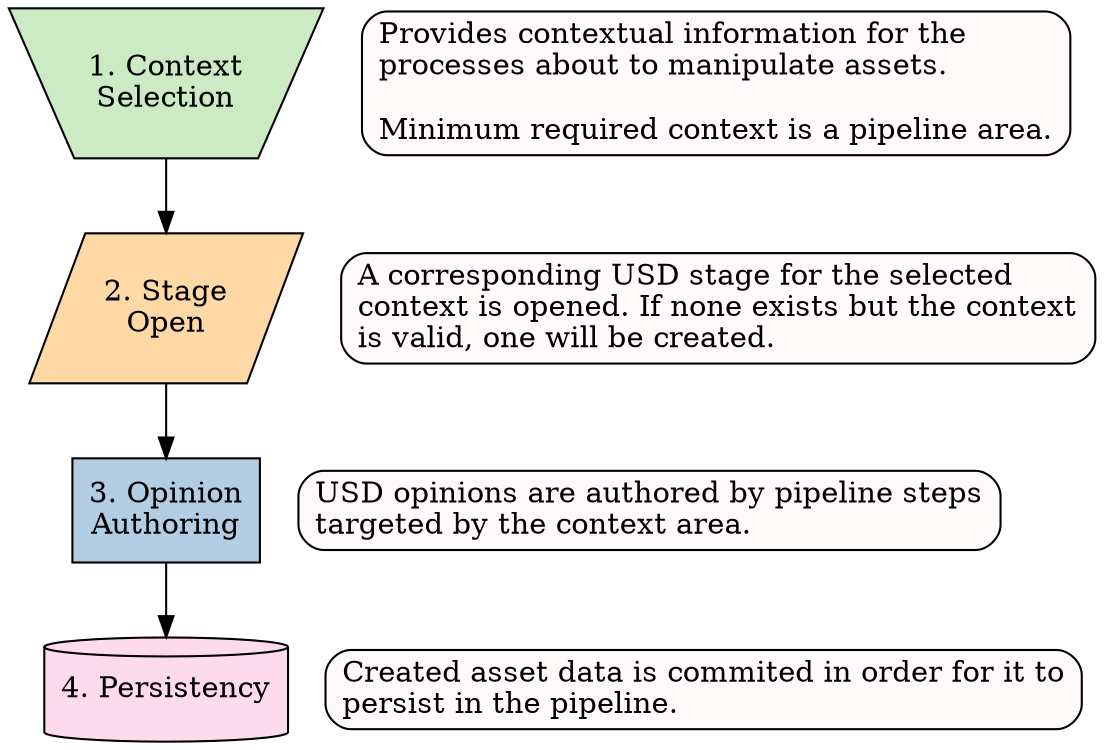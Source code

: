 digraph data_creation {
    bgcolor=invis
    {
        node [shape=box style="rounded,filled" fillcolor=snow]
        context_description stage_description opinion_description persistency_description
        context_description [label="Provides contextual information for the\lprocesses about to manipulate assets.\l\lMinimum required context is a pipeline area.\n"]
        stage_description [label="A corresponding USD stage for the selected\lcontext is opened. If none exists but the context\lis valid, one will be created.\l"]
        opinion_description [label="USD opinions are authored by pipeline steps\ltargeted by the context area.\l"]
        persistency_description [label="Created asset data is commited in order for it to\lpersist in the pipeline.\l"]
    }
    node [colorscheme=pastel19 style=filled]
    context [shape=invtrapezium fillcolor=3 label="1. Context\nSelection" height=1]
    stage [shape=parallelogram label="2. Stage\nOpen" height=1 fillcolor=5]
    opinion [shape=box label="3. Opinion\nAuthoring" height=0.7 width=1.2 fillcolor=2]
    persistency [shape=cylinder label="4. Persistency" height=0.7 width=1.2 fillcolor=8]
    context -> stage -> opinion -> persistency
    context -> context_description [style=invis]
    {rank=same context context_description}
    stage -> stage_description [style=invis]
    {rank=same stage stage_description}
    opinion -> opinion_description [style=invis]
    {rank=same opinion opinion_description}
    persistency -> persistency_description [style=invis]
    {rank=same persistency persistency_description}
}
